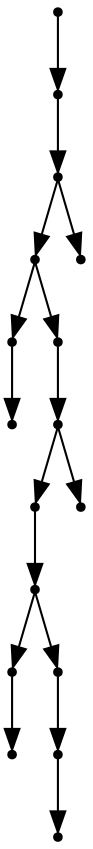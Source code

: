 digraph {
  16 [shape=point];
  15 [shape=point];
  14 [shape=point];
  12 [shape=point];
  1 [shape=point];
  0 [shape=point];
  11 [shape=point];
  10 [shape=point];
  8 [shape=point];
  7 [shape=point];
  3 [shape=point];
  2 [shape=point];
  6 [shape=point];
  5 [shape=point];
  4 [shape=point];
  9 [shape=point];
  13 [shape=point];
16 -> 15;
15 -> 14;
14 -> 12;
12 -> 1;
1 -> 0;
12 -> 11;
11 -> 10;
10 -> 8;
8 -> 7;
7 -> 3;
3 -> 2;
7 -> 6;
6 -> 5;
5 -> 4;
10 -> 9;
14 -> 13;
}
